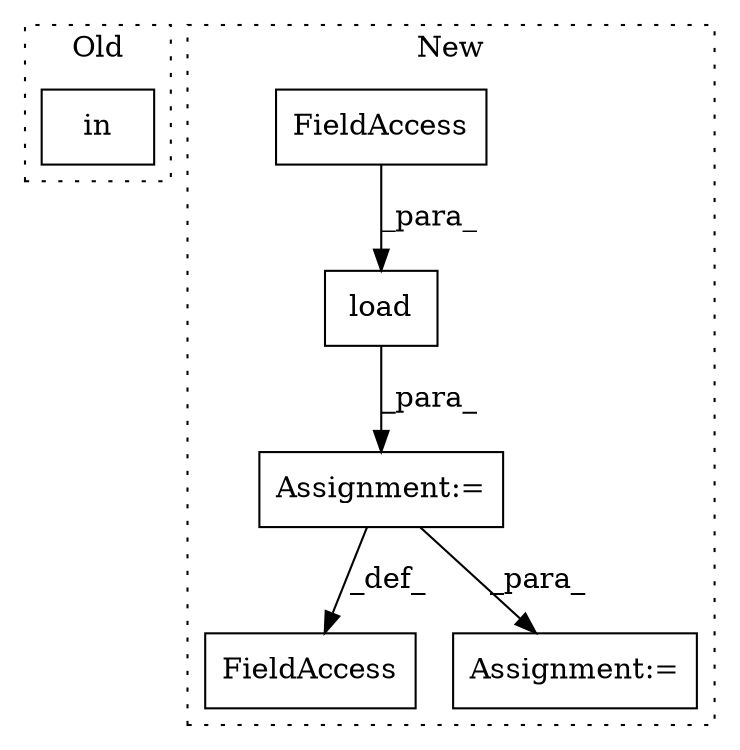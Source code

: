 digraph G {
subgraph cluster0 {
1 [label="in" a="105" s="10547" l="21" shape="box"];
label = "Old";
style="dotted";
}
subgraph cluster1 {
2 [label="load" a="32" s="10829,10848" l="5,1" shape="box"];
3 [label="FieldAccess" a="22" s="10834" l="14" shape="box"];
4 [label="FieldAccess" a="22" s="10923" l="15" shape="box"];
5 [label="Assignment:=" a="7" s="10895" l="1" shape="box"];
6 [label="Assignment:=" a="7" s="10822" l="1" shape="box"];
label = "New";
style="dotted";
}
2 -> 6 [label="_para_"];
3 -> 2 [label="_para_"];
6 -> 5 [label="_para_"];
6 -> 4 [label="_def_"];
}